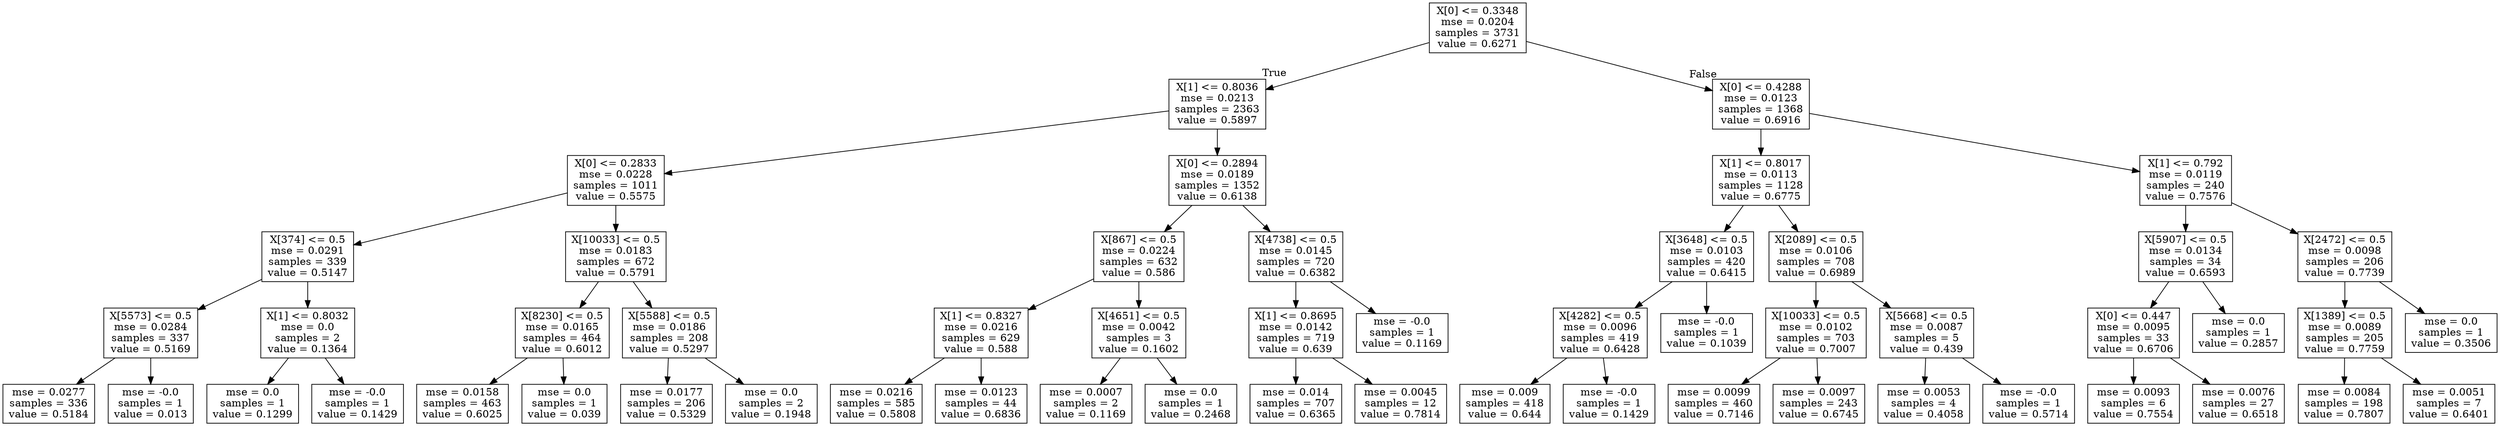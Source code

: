 digraph Tree {
node [shape=box] ;
0 [label="X[0] <= 0.3348\nmse = 0.0204\nsamples = 3731\nvalue = 0.6271"] ;
1 [label="X[1] <= 0.8036\nmse = 0.0213\nsamples = 2363\nvalue = 0.5897"] ;
0 -> 1 [labeldistance=2.5, labelangle=45, headlabel="True"] ;
2 [label="X[0] <= 0.2833\nmse = 0.0228\nsamples = 1011\nvalue = 0.5575"] ;
1 -> 2 ;
3 [label="X[374] <= 0.5\nmse = 0.0291\nsamples = 339\nvalue = 0.5147"] ;
2 -> 3 ;
4 [label="X[5573] <= 0.5\nmse = 0.0284\nsamples = 337\nvalue = 0.5169"] ;
3 -> 4 ;
5 [label="mse = 0.0277\nsamples = 336\nvalue = 0.5184"] ;
4 -> 5 ;
6 [label="mse = -0.0\nsamples = 1\nvalue = 0.013"] ;
4 -> 6 ;
7 [label="X[1] <= 0.8032\nmse = 0.0\nsamples = 2\nvalue = 0.1364"] ;
3 -> 7 ;
8 [label="mse = 0.0\nsamples = 1\nvalue = 0.1299"] ;
7 -> 8 ;
9 [label="mse = -0.0\nsamples = 1\nvalue = 0.1429"] ;
7 -> 9 ;
10 [label="X[10033] <= 0.5\nmse = 0.0183\nsamples = 672\nvalue = 0.5791"] ;
2 -> 10 ;
11 [label="X[8230] <= 0.5\nmse = 0.0165\nsamples = 464\nvalue = 0.6012"] ;
10 -> 11 ;
12 [label="mse = 0.0158\nsamples = 463\nvalue = 0.6025"] ;
11 -> 12 ;
13 [label="mse = 0.0\nsamples = 1\nvalue = 0.039"] ;
11 -> 13 ;
14 [label="X[5588] <= 0.5\nmse = 0.0186\nsamples = 208\nvalue = 0.5297"] ;
10 -> 14 ;
15 [label="mse = 0.0177\nsamples = 206\nvalue = 0.5329"] ;
14 -> 15 ;
16 [label="mse = 0.0\nsamples = 2\nvalue = 0.1948"] ;
14 -> 16 ;
17 [label="X[0] <= 0.2894\nmse = 0.0189\nsamples = 1352\nvalue = 0.6138"] ;
1 -> 17 ;
18 [label="X[867] <= 0.5\nmse = 0.0224\nsamples = 632\nvalue = 0.586"] ;
17 -> 18 ;
19 [label="X[1] <= 0.8327\nmse = 0.0216\nsamples = 629\nvalue = 0.588"] ;
18 -> 19 ;
20 [label="mse = 0.0216\nsamples = 585\nvalue = 0.5808"] ;
19 -> 20 ;
21 [label="mse = 0.0123\nsamples = 44\nvalue = 0.6836"] ;
19 -> 21 ;
22 [label="X[4651] <= 0.5\nmse = 0.0042\nsamples = 3\nvalue = 0.1602"] ;
18 -> 22 ;
23 [label="mse = 0.0007\nsamples = 2\nvalue = 0.1169"] ;
22 -> 23 ;
24 [label="mse = 0.0\nsamples = 1\nvalue = 0.2468"] ;
22 -> 24 ;
25 [label="X[4738] <= 0.5\nmse = 0.0145\nsamples = 720\nvalue = 0.6382"] ;
17 -> 25 ;
26 [label="X[1] <= 0.8695\nmse = 0.0142\nsamples = 719\nvalue = 0.639"] ;
25 -> 26 ;
27 [label="mse = 0.014\nsamples = 707\nvalue = 0.6365"] ;
26 -> 27 ;
28 [label="mse = 0.0045\nsamples = 12\nvalue = 0.7814"] ;
26 -> 28 ;
29 [label="mse = -0.0\nsamples = 1\nvalue = 0.1169"] ;
25 -> 29 ;
30 [label="X[0] <= 0.4288\nmse = 0.0123\nsamples = 1368\nvalue = 0.6916"] ;
0 -> 30 [labeldistance=2.5, labelangle=-45, headlabel="False"] ;
31 [label="X[1] <= 0.8017\nmse = 0.0113\nsamples = 1128\nvalue = 0.6775"] ;
30 -> 31 ;
32 [label="X[3648] <= 0.5\nmse = 0.0103\nsamples = 420\nvalue = 0.6415"] ;
31 -> 32 ;
33 [label="X[4282] <= 0.5\nmse = 0.0096\nsamples = 419\nvalue = 0.6428"] ;
32 -> 33 ;
34 [label="mse = 0.009\nsamples = 418\nvalue = 0.644"] ;
33 -> 34 ;
35 [label="mse = -0.0\nsamples = 1\nvalue = 0.1429"] ;
33 -> 35 ;
36 [label="mse = -0.0\nsamples = 1\nvalue = 0.1039"] ;
32 -> 36 ;
37 [label="X[2089] <= 0.5\nmse = 0.0106\nsamples = 708\nvalue = 0.6989"] ;
31 -> 37 ;
38 [label="X[10033] <= 0.5\nmse = 0.0102\nsamples = 703\nvalue = 0.7007"] ;
37 -> 38 ;
39 [label="mse = 0.0099\nsamples = 460\nvalue = 0.7146"] ;
38 -> 39 ;
40 [label="mse = 0.0097\nsamples = 243\nvalue = 0.6745"] ;
38 -> 40 ;
41 [label="X[5668] <= 0.5\nmse = 0.0087\nsamples = 5\nvalue = 0.439"] ;
37 -> 41 ;
42 [label="mse = 0.0053\nsamples = 4\nvalue = 0.4058"] ;
41 -> 42 ;
43 [label="mse = -0.0\nsamples = 1\nvalue = 0.5714"] ;
41 -> 43 ;
44 [label="X[1] <= 0.792\nmse = 0.0119\nsamples = 240\nvalue = 0.7576"] ;
30 -> 44 ;
45 [label="X[5907] <= 0.5\nmse = 0.0134\nsamples = 34\nvalue = 0.6593"] ;
44 -> 45 ;
46 [label="X[0] <= 0.447\nmse = 0.0095\nsamples = 33\nvalue = 0.6706"] ;
45 -> 46 ;
47 [label="mse = 0.0093\nsamples = 6\nvalue = 0.7554"] ;
46 -> 47 ;
48 [label="mse = 0.0076\nsamples = 27\nvalue = 0.6518"] ;
46 -> 48 ;
49 [label="mse = 0.0\nsamples = 1\nvalue = 0.2857"] ;
45 -> 49 ;
50 [label="X[2472] <= 0.5\nmse = 0.0098\nsamples = 206\nvalue = 0.7739"] ;
44 -> 50 ;
51 [label="X[1389] <= 0.5\nmse = 0.0089\nsamples = 205\nvalue = 0.7759"] ;
50 -> 51 ;
52 [label="mse = 0.0084\nsamples = 198\nvalue = 0.7807"] ;
51 -> 52 ;
53 [label="mse = 0.0051\nsamples = 7\nvalue = 0.6401"] ;
51 -> 53 ;
54 [label="mse = 0.0\nsamples = 1\nvalue = 0.3506"] ;
50 -> 54 ;
}